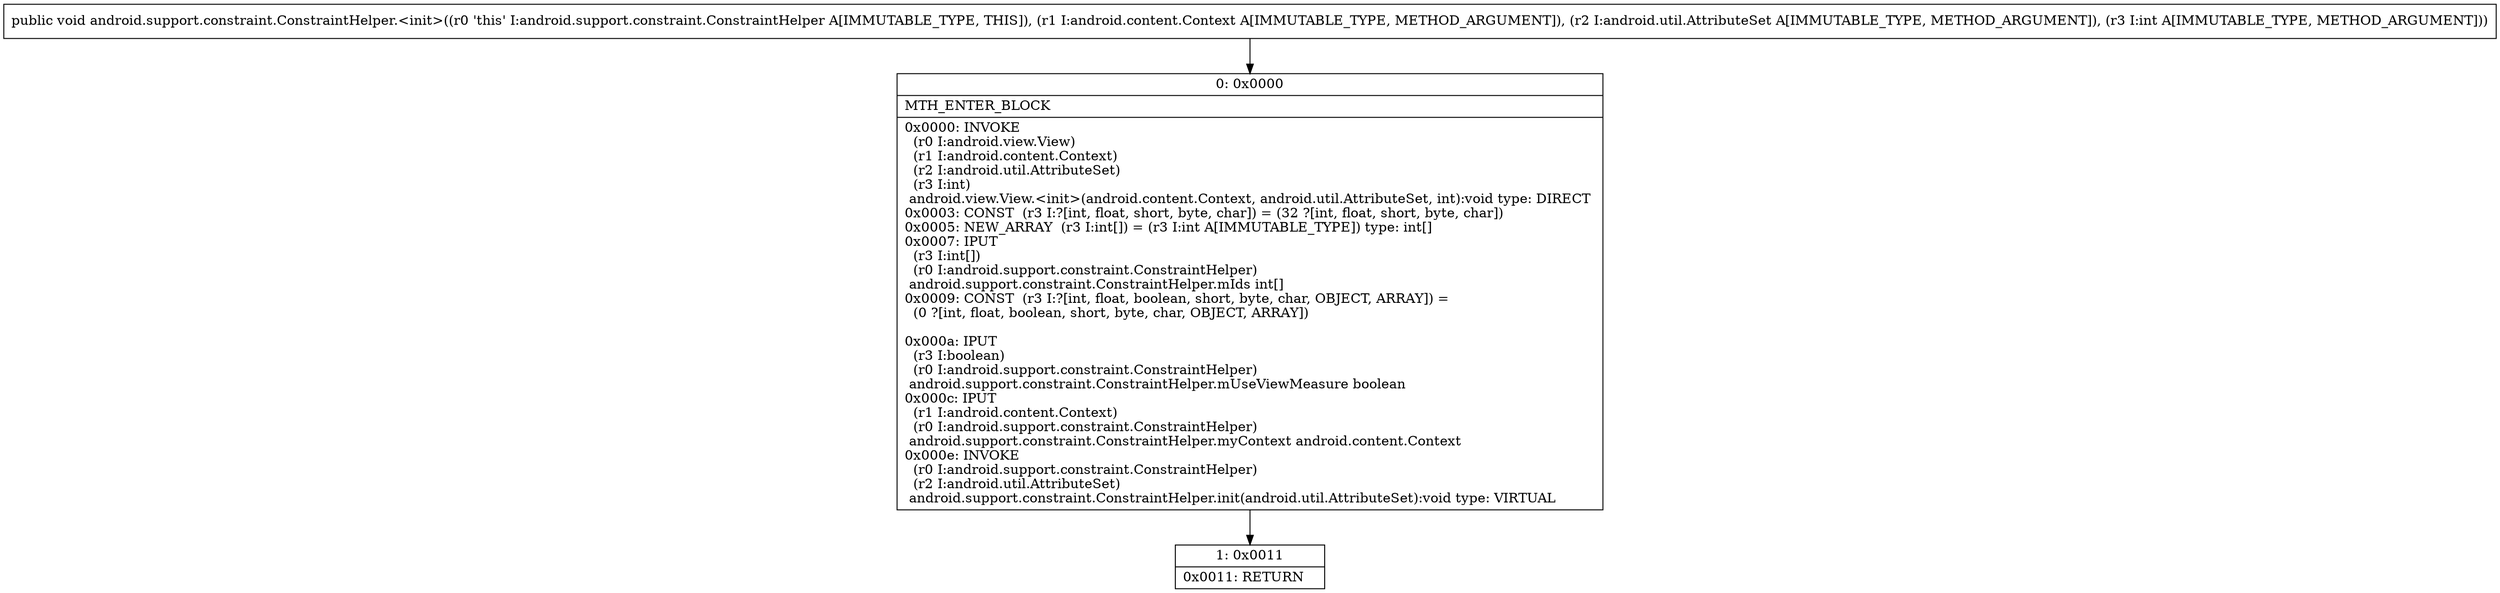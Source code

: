 digraph "CFG forandroid.support.constraint.ConstraintHelper.\<init\>(Landroid\/content\/Context;Landroid\/util\/AttributeSet;I)V" {
Node_0 [shape=record,label="{0\:\ 0x0000|MTH_ENTER_BLOCK\l|0x0000: INVOKE  \l  (r0 I:android.view.View)\l  (r1 I:android.content.Context)\l  (r2 I:android.util.AttributeSet)\l  (r3 I:int)\l android.view.View.\<init\>(android.content.Context, android.util.AttributeSet, int):void type: DIRECT \l0x0003: CONST  (r3 I:?[int, float, short, byte, char]) = (32 ?[int, float, short, byte, char]) \l0x0005: NEW_ARRAY  (r3 I:int[]) = (r3 I:int A[IMMUTABLE_TYPE]) type: int[] \l0x0007: IPUT  \l  (r3 I:int[])\l  (r0 I:android.support.constraint.ConstraintHelper)\l android.support.constraint.ConstraintHelper.mIds int[] \l0x0009: CONST  (r3 I:?[int, float, boolean, short, byte, char, OBJECT, ARRAY]) = \l  (0 ?[int, float, boolean, short, byte, char, OBJECT, ARRAY])\l \l0x000a: IPUT  \l  (r3 I:boolean)\l  (r0 I:android.support.constraint.ConstraintHelper)\l android.support.constraint.ConstraintHelper.mUseViewMeasure boolean \l0x000c: IPUT  \l  (r1 I:android.content.Context)\l  (r0 I:android.support.constraint.ConstraintHelper)\l android.support.constraint.ConstraintHelper.myContext android.content.Context \l0x000e: INVOKE  \l  (r0 I:android.support.constraint.ConstraintHelper)\l  (r2 I:android.util.AttributeSet)\l android.support.constraint.ConstraintHelper.init(android.util.AttributeSet):void type: VIRTUAL \l}"];
Node_1 [shape=record,label="{1\:\ 0x0011|0x0011: RETURN   \l}"];
MethodNode[shape=record,label="{public void android.support.constraint.ConstraintHelper.\<init\>((r0 'this' I:android.support.constraint.ConstraintHelper A[IMMUTABLE_TYPE, THIS]), (r1 I:android.content.Context A[IMMUTABLE_TYPE, METHOD_ARGUMENT]), (r2 I:android.util.AttributeSet A[IMMUTABLE_TYPE, METHOD_ARGUMENT]), (r3 I:int A[IMMUTABLE_TYPE, METHOD_ARGUMENT])) }"];
MethodNode -> Node_0;
Node_0 -> Node_1;
}

